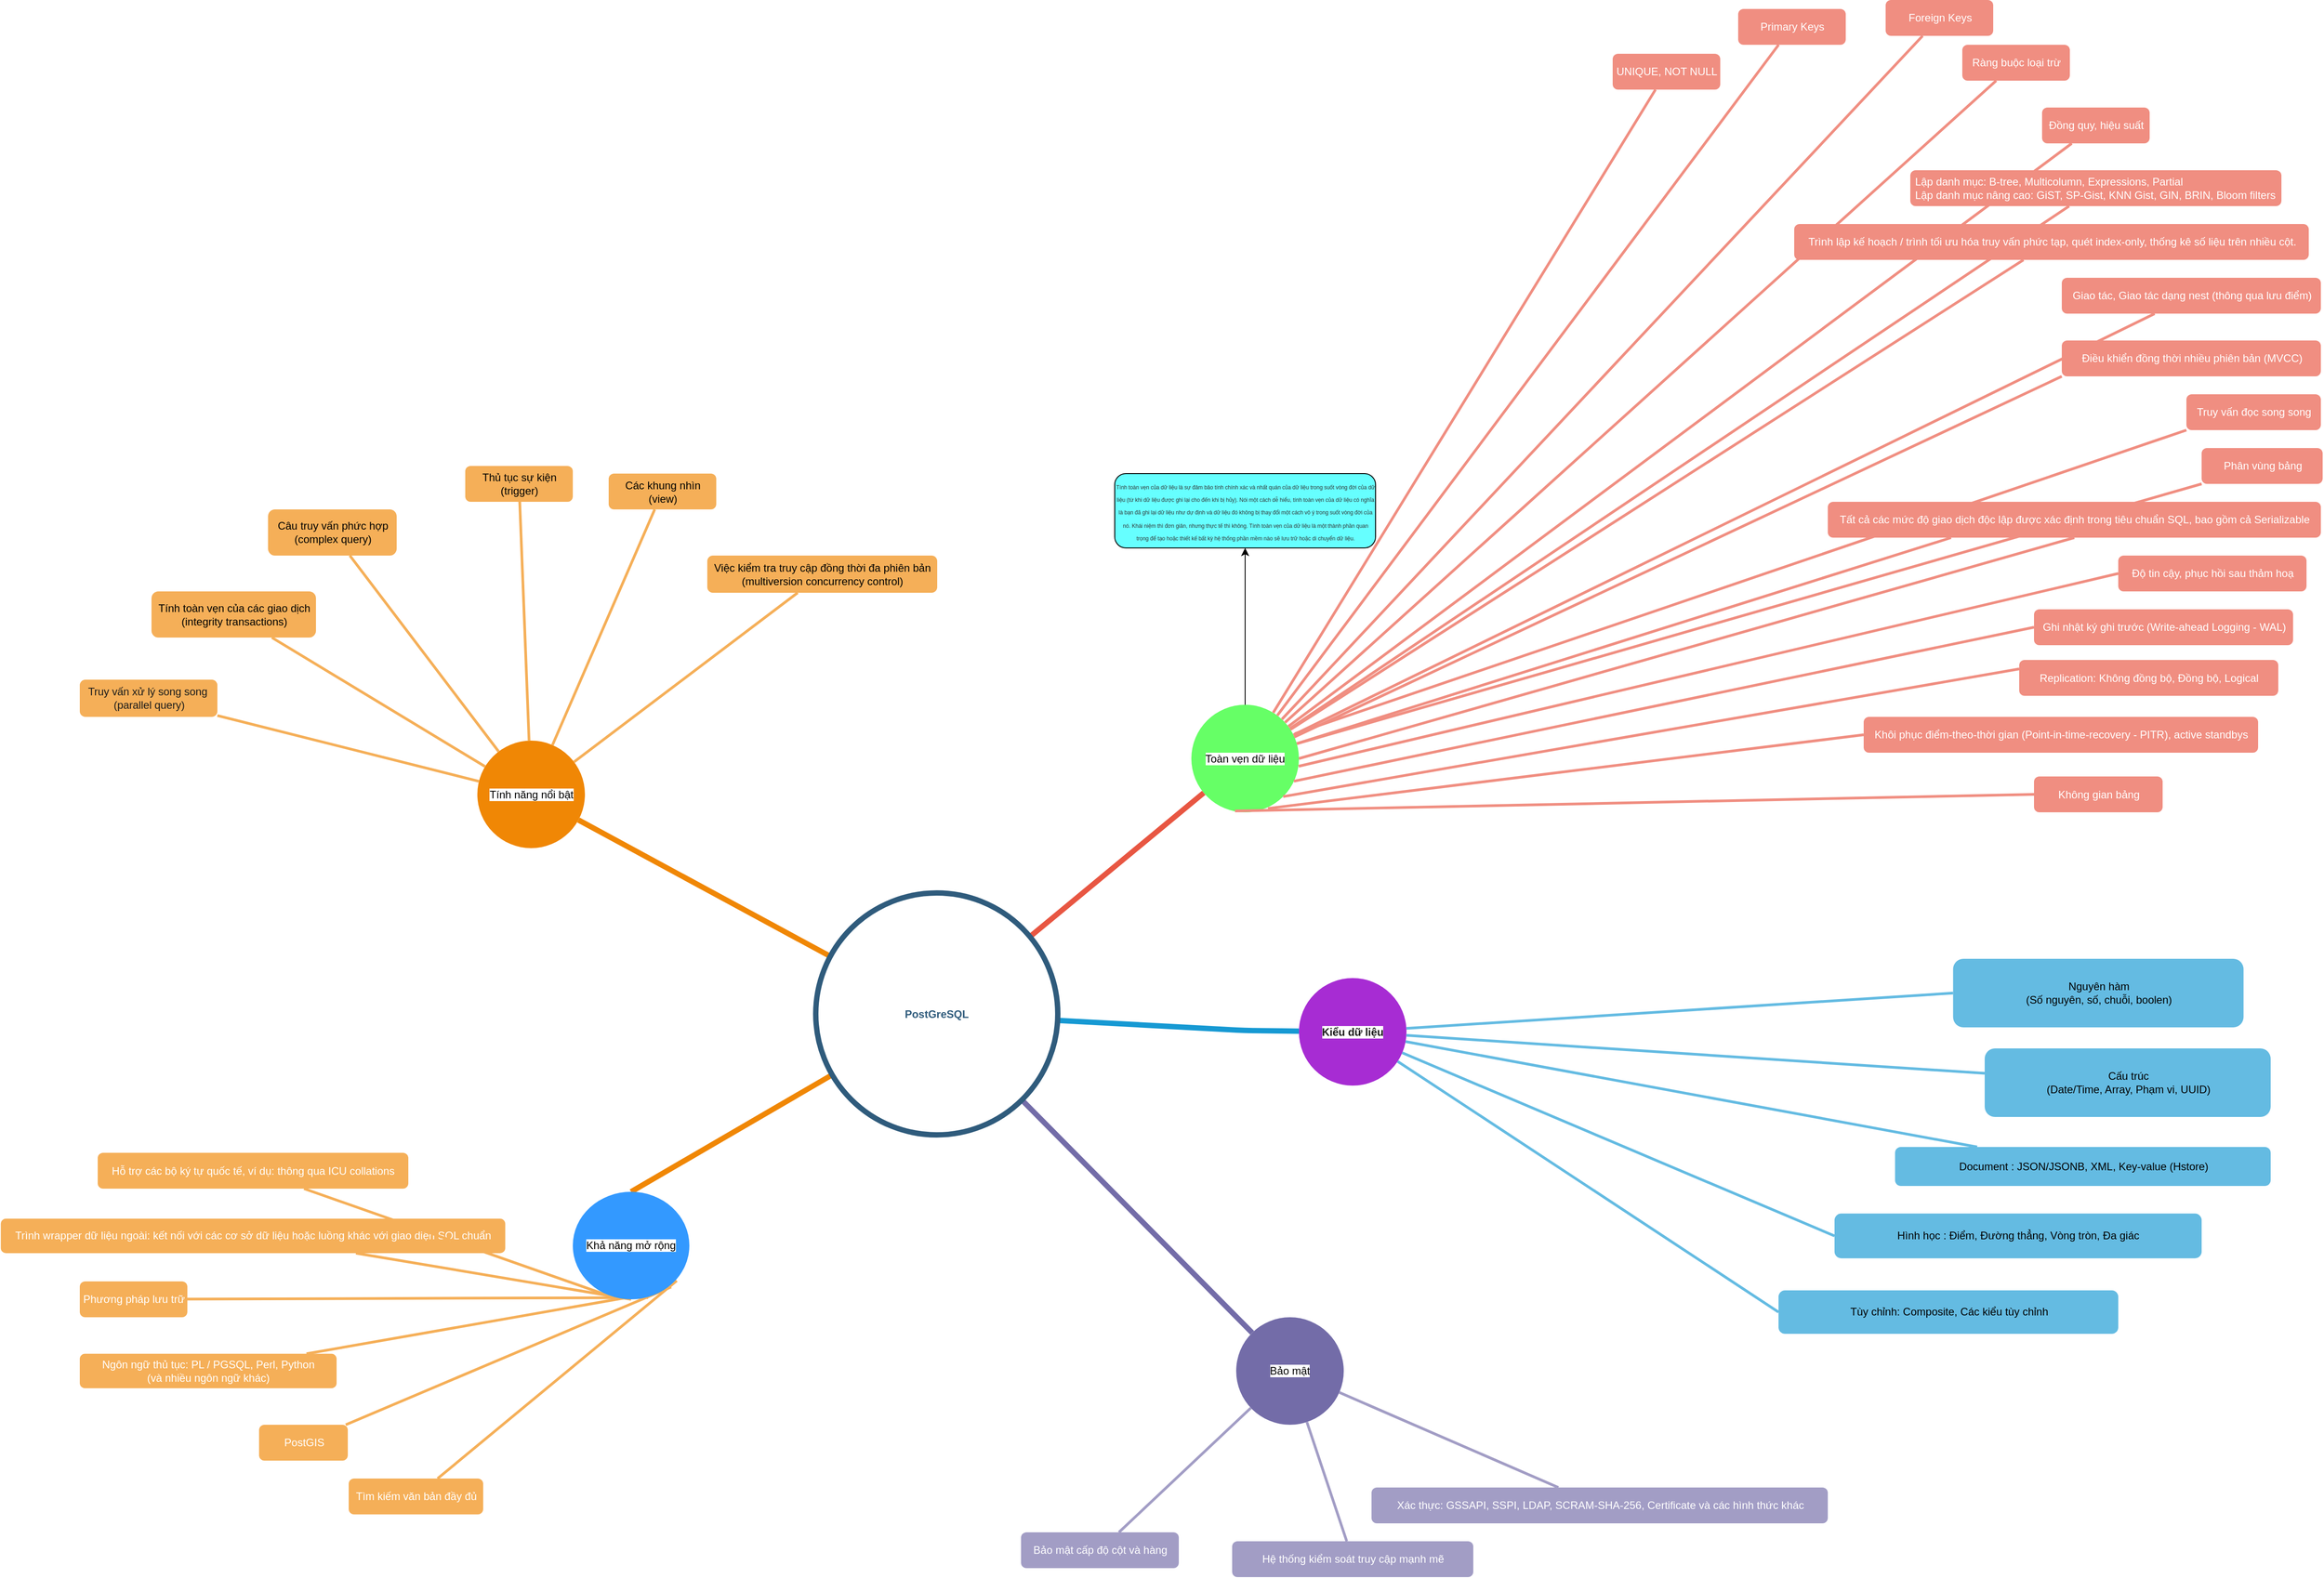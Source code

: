 <mxfile version="17.5.0" type="github">
  <diagram id="6a731a19-8d31-9384-78a2-239565b7b9f0" name="Page-1">
    <mxGraphModel dx="2130" dy="1854" grid="1" gridSize="10" guides="1" tooltips="1" connect="1" arrows="1" fold="1" page="1" pageScale="1" pageWidth="1169" pageHeight="827" background="none" math="0" shadow="0">
      <root>
        <mxCell id="0" />
        <mxCell id="1" parent="0" />
        <mxCell id="1430" value="" style="edgeStyle=none;endArrow=none;strokeWidth=3;strokeColor=#F08E81;html=1;fontSize=12;" parent="1" source="1352" target="1419" edge="1">
          <mxGeometry x="31" y="106.5" width="100" height="100" as="geometry">
            <mxPoint x="31" y="206.5" as="sourcePoint" />
            <mxPoint x="131" y="106.5" as="targetPoint" />
          </mxGeometry>
        </mxCell>
        <mxCell id="1429" value="" style="edgeStyle=none;endArrow=none;strokeWidth=3;strokeColor=#F08E81;html=1;fontSize=12;" parent="1" source="1352" target="1418" edge="1">
          <mxGeometry x="31" y="106.5" width="100" height="100" as="geometry">
            <mxPoint x="31" y="206.5" as="sourcePoint" />
            <mxPoint x="131" y="106.5" as="targetPoint" />
          </mxGeometry>
        </mxCell>
        <mxCell id="1464" value="" style="edgeStyle=none;endArrow=none;strokeWidth=3;strokeColor=#A29DC5;html=1;fontSize=12;" parent="1" source="1354" target="1461" edge="1">
          <mxGeometry x="251" y="-103.5" width="100" height="100" as="geometry">
            <mxPoint x="251" y="-3.5" as="sourcePoint" />
            <mxPoint x="351" y="-103.5" as="targetPoint" />
          </mxGeometry>
        </mxCell>
        <mxCell id="1431" value="" style="edgeStyle=none;endArrow=none;strokeWidth=3;strokeColor=#F08E81;html=1;fontSize=12;" parent="1" source="1352" target="1412" edge="1">
          <mxGeometry x="31" y="106.5" width="100" height="100" as="geometry">
            <mxPoint x="31" y="206.5" as="sourcePoint" />
            <mxPoint x="131" y="106.5" as="targetPoint" />
          </mxGeometry>
        </mxCell>
        <mxCell id="1482" value="" style="edgeStyle=none;endArrow=none;strokeWidth=3;strokeColor=#F5AF58;html=1;exitX=0.844;exitY=0.885;exitDx=0;exitDy=0;exitPerimeter=0;fontSize=12;" parent="1" source="p5eIivycjOICqXlBfG3N-1549" target="1470" edge="1">
          <mxGeometry x="243.5" y="39" width="100" height="100" as="geometry">
            <mxPoint x="1209.757" y="1197.303" as="sourcePoint" />
            <mxPoint x="343.5" y="39" as="targetPoint" />
          </mxGeometry>
        </mxCell>
        <mxCell id="1351" value="&lt;span style=&quot;background-color: rgb(255, 255, 255); font-size: 12px;&quot;&gt;&lt;font color=&quot;#000000&quot; style=&quot;font-size: 12px;&quot;&gt;Tính năng nổi bật&lt;/font&gt;&lt;/span&gt;" style="ellipse;whiteSpace=wrap;html=1;shadow=0;fontFamily=Helvetica;fontSize=12;fontColor=#FFFFFF;align=center;strokeWidth=3;fillColor=#F08705;strokeColor=none;gradientColor=none;" parent="1" vertex="1">
          <mxGeometry x="583.5" y="506.5" width="120" height="120" as="geometry" />
        </mxCell>
        <mxCell id="EeNC3uTI6yrcS8-O0AN2-1543" style="edgeStyle=orthogonalEdgeStyle;rounded=0;orthogonalLoop=1;jettySize=auto;html=1;entryX=0.5;entryY=1;entryDx=0;entryDy=0;fontSize=6;" parent="1" source="1352" target="EeNC3uTI6yrcS8-O0AN2-1542" edge="1">
          <mxGeometry relative="1" as="geometry" />
        </mxCell>
        <mxCell id="1352" value="&lt;span style=&quot;background-color: rgb(255, 255, 255); font-size: 12px;&quot;&gt;&lt;font color=&quot;#000000&quot; style=&quot;font-size: 12px;&quot;&gt;Toàn vẹn dữ liệu&lt;/font&gt;&lt;/span&gt;" style="ellipse;whiteSpace=wrap;html=1;shadow=0;fontFamily=Helvetica;fontSize=12;fontColor=#FFFFFF;align=center;strokeWidth=3;fillColor=#66FF66;strokeColor=none;" parent="1" vertex="1">
          <mxGeometry x="1380" y="466.5" width="120" height="120" as="geometry" />
        </mxCell>
        <mxCell id="1353" value="&lt;span style=&quot;box-sizing: border-box; font-weight: bolder; color: rgb(27, 27, 27); font-size: 12px; letter-spacing: -0.054px; text-align: left; background-color: rgb(255, 255, 255);&quot;&gt;Kiểu dữ liệu&lt;/span&gt;" style="ellipse;whiteSpace=wrap;html=1;shadow=0;fontFamily=Helvetica;fontSize=12;fontColor=#FFFFFF;align=center;strokeWidth=3;fillColor=#A72CD3;strokeColor=none;" parent="1" vertex="1">
          <mxGeometry x="1500" y="771.5" width="120" height="120" as="geometry" />
        </mxCell>
        <mxCell id="1354" value="&lt;font color=&quot;#000000&quot; style=&quot;background-color: rgb(255, 255, 255); font-size: 12px;&quot;&gt;Bảo mật&lt;/font&gt;" style="ellipse;whiteSpace=wrap;html=1;shadow=0;fontFamily=Helvetica;fontSize=12;fontColor=#FFFFFF;align=center;strokeWidth=3;fillColor=#736ca8;strokeColor=none;" parent="1" vertex="1">
          <mxGeometry x="1430" y="1150" width="120" height="120" as="geometry" />
        </mxCell>
        <mxCell id="1360" style="endArrow=none;strokeWidth=6;strokeColor=#f08705;html=1;fontSize=12;" parent="1" source="1515" target="1351" edge="1">
          <mxGeometry relative="1" as="geometry" />
        </mxCell>
        <mxCell id="1361" style="endArrow=none;strokeWidth=6;strokeColor=#E85642;html=1;fontSize=12;" parent="1" source="1515" target="1352" edge="1">
          <mxGeometry relative="1" as="geometry" />
        </mxCell>
        <mxCell id="1362" style="endArrow=none;strokeWidth=6;strokeColor=#1699D3;html=1;fontSize=12;" parent="1" source="1515" target="1353" edge="1">
          <mxGeometry relative="1" as="geometry">
            <Array as="points">
              <mxPoint x="1440" y="830" />
            </Array>
          </mxGeometry>
        </mxCell>
        <mxCell id="1364" style="endArrow=none;strokeWidth=6;strokeColor=#736ca8;html=1;fontSize=12;" parent="1" source="1515" target="1354" edge="1">
          <mxGeometry relative="1" as="geometry" />
        </mxCell>
        <mxCell id="1365" value="" style="edgeStyle=none;endArrow=none;strokeWidth=6;strokeColor=#F08705;html=1;entryX=0.5;entryY=0;entryDx=0;entryDy=0;fontSize=12;" parent="1" source="1515" target="p5eIivycjOICqXlBfG3N-1549" edge="1">
          <mxGeometry x="181" y="226.5" width="100" height="100" as="geometry">
            <mxPoint x="181" y="326.5" as="sourcePoint" />
            <mxPoint x="1160" y="1090" as="targetPoint" />
          </mxGeometry>
        </mxCell>
        <mxCell id="1390" value="&lt;div style=&quot;font-size: 12px;&quot;&gt;&lt;font color=&quot;#1b1b1b&quot; style=&quot;font-size: 12px;&quot;&gt;&lt;span style=&quot;letter-spacing: -0.054px; font-size: 12px;&quot;&gt;Truy vấn xử lý song song&amp;nbsp;&lt;/span&gt;&lt;/font&gt;&lt;/div&gt;&lt;div style=&quot;font-size: 12px;&quot;&gt;&lt;font color=&quot;#1b1b1b&quot; style=&quot;font-size: 12px;&quot;&gt;&lt;span style=&quot;letter-spacing: -0.054px; font-size: 12px;&quot;&gt;&lt;font style=&quot;font-size: 12px;&quot;&gt;(parallel query)&lt;/font&gt;&lt;/span&gt;&lt;br style=&quot;font-size: 12px;&quot;&gt;&lt;/font&gt;&lt;/div&gt;" style="rounded=1;fillColor=#f5af58;strokeColor=none;strokeWidth=3;shadow=0;html=1;fontColor=#FFFFFF;fontSize=12;" parent="1" vertex="1">
          <mxGeometry x="140" y="438.5" width="153.5" height="41.5" as="geometry" />
        </mxCell>
        <mxCell id="1391" value="&lt;font color=&quot;#000000&quot; style=&quot;font-size: 12px;&quot;&gt;Tính toàn vẹn của các giao dịch &lt;br style=&quot;font-size: 12px;&quot;&gt;(integrity transactions)&lt;/font&gt;" style="rounded=1;fillColor=#f5af58;strokeColor=none;strokeWidth=3;shadow=0;html=1;fontColor=#FFFFFF;fontSize=12;" parent="1" vertex="1">
          <mxGeometry x="220" y="340" width="183.5" height="51.5" as="geometry" />
        </mxCell>
        <mxCell id="1392" value="&lt;font color=&quot;#000000&quot; style=&quot;font-size: 12px;&quot;&gt;Câu truy vấn phức hợp &lt;br style=&quot;font-size: 12px;&quot;&gt;(complex query)&lt;/font&gt;" style="rounded=1;fillColor=#f5af58;strokeColor=none;strokeWidth=3;shadow=0;html=1;fontColor=#FFFFFF;fontSize=12;" parent="1" vertex="1">
          <mxGeometry x="350" y="248.5" width="143.5" height="51.5" as="geometry" />
        </mxCell>
        <mxCell id="1393" value="&lt;font color=&quot;#000000&quot; style=&quot;font-size: 12px;&quot;&gt;Thủ tục sự kiện &lt;br style=&quot;font-size: 12px;&quot;&gt;(trigger)&lt;/font&gt;" style="rounded=1;fillColor=#f5af58;strokeColor=none;strokeWidth=3;shadow=0;html=1;fontColor=#FFFFFF;fontSize=12;" parent="1" vertex="1">
          <mxGeometry x="570" y="200" width="120" height="40" as="geometry" />
        </mxCell>
        <mxCell id="1394" value="&lt;font color=&quot;#000000&quot; style=&quot;font-size: 12px;&quot;&gt;Các khung nhìn &lt;br style=&quot;font-size: 12px;&quot;&gt;(view)&lt;/font&gt;" style="rounded=1;fillColor=#f5af58;strokeColor=none;strokeWidth=3;shadow=0;html=1;fontColor=#FFFFFF;fontSize=12;" parent="1" vertex="1">
          <mxGeometry x="730" y="208.5" width="120" height="40" as="geometry" />
        </mxCell>
        <mxCell id="1395" value="&lt;font color=&quot;#000000&quot; style=&quot;font-size: 12px;&quot;&gt;Việc kiểm tra truy cập đồng thời đa phiên bản &lt;br style=&quot;font-size: 12px;&quot;&gt;(multiversion concurrency control)&lt;/font&gt;" style="rounded=1;fillColor=#f5af58;strokeColor=none;strokeWidth=3;shadow=0;html=1;fontColor=#FFFFFF;fontSize=12;" parent="1" vertex="1">
          <mxGeometry x="840" y="300" width="256.5" height="41.5" as="geometry" />
        </mxCell>
        <mxCell id="1402" value="" style="edgeStyle=none;endArrow=none;strokeWidth=3;strokeColor=#F5AF58;html=1;fontSize=12;" parent="1" source="1351" target="1390" edge="1">
          <mxGeometry x="3.5" y="21.5" width="100" height="100" as="geometry">
            <mxPoint x="3.5" y="121.5" as="sourcePoint" />
            <mxPoint x="103.5" y="21.5" as="targetPoint" />
          </mxGeometry>
        </mxCell>
        <mxCell id="1403" value="" style="edgeStyle=none;endArrow=none;strokeWidth=3;strokeColor=#F5AF58;html=1;fontSize=12;" parent="1" source="1351" target="1391" edge="1">
          <mxGeometry x="3.5" y="21.5" width="100" height="100" as="geometry">
            <mxPoint x="3.5" y="121.5" as="sourcePoint" />
            <mxPoint x="103.5" y="21.5" as="targetPoint" />
          </mxGeometry>
        </mxCell>
        <mxCell id="1404" value="" style="edgeStyle=none;endArrow=none;strokeWidth=3;strokeColor=#F5AF58;html=1;fontSize=12;" parent="1" source="1351" target="1392" edge="1">
          <mxGeometry x="3.5" y="21.5" width="100" height="100" as="geometry">
            <mxPoint x="3.5" y="121.5" as="sourcePoint" />
            <mxPoint x="103.5" y="21.5" as="targetPoint" />
          </mxGeometry>
        </mxCell>
        <mxCell id="1405" value="" style="edgeStyle=none;endArrow=none;strokeWidth=3;strokeColor=#F5AF58;html=1;fontSize=12;" parent="1" source="1351" target="1393" edge="1">
          <mxGeometry x="3.5" y="21.5" width="100" height="100" as="geometry">
            <mxPoint x="3.5" y="121.5" as="sourcePoint" />
            <mxPoint x="103.5" y="21.5" as="targetPoint" />
          </mxGeometry>
        </mxCell>
        <mxCell id="1406" value="" style="edgeStyle=none;endArrow=none;strokeWidth=3;strokeColor=#F5AF58;html=1;fontSize=12;" parent="1" source="1351" target="1394" edge="1">
          <mxGeometry x="3.5" y="21.5" width="100" height="100" as="geometry">
            <mxPoint x="3.5" y="121.5" as="sourcePoint" />
            <mxPoint x="103.5" y="21.5" as="targetPoint" />
          </mxGeometry>
        </mxCell>
        <mxCell id="1407" value="" style="edgeStyle=none;endArrow=none;strokeWidth=3;strokeColor=#F5AF58;html=1;fontSize=12;" parent="1" source="1351" target="1395" edge="1">
          <mxGeometry x="3.5" y="21.5" width="100" height="100" as="geometry">
            <mxPoint x="3.5" y="121.5" as="sourcePoint" />
            <mxPoint x="103.5" y="21.5" as="targetPoint" />
          </mxGeometry>
        </mxCell>
        <mxCell id="1412" value="&amp;nbsp;Lập danh mục: B-tree, Multicolumn, Expressions, Partial&lt;br style=&quot;font-size: 12px;&quot;&gt;&amp;nbsp;Lập danh mục nâng cao: GiST, SP-Gist, KNN Gist, GIN, BRIN, Bloom filters" style="rounded=1;fillColor=#f08e81;strokeColor=none;strokeWidth=3;shadow=0;html=1;fontColor=#FFFFFF;align=left;fontSize=12;" parent="1" vertex="1">
          <mxGeometry x="2182" y="-130" width="414" height="40" as="geometry" />
        </mxCell>
        <mxCell id="1415" value="UNIQUE, NOT NULL" style="rounded=1;fillColor=#f08e81;strokeColor=none;strokeWidth=3;shadow=0;html=1;fontColor=#FFFFFF;fontSize=12;" parent="1" vertex="1">
          <mxGeometry x="1850" y="-260" width="120" height="40" as="geometry" />
        </mxCell>
        <mxCell id="1416" value="Primary Keys" style="rounded=1;fillColor=#f08e81;strokeColor=none;strokeWidth=3;shadow=0;html=1;fontColor=#FFFFFF;fontSize=12;" parent="1" vertex="1">
          <mxGeometry x="1990" y="-310" width="120" height="40" as="geometry" />
        </mxCell>
        <mxCell id="1417" value="Foreign Keys" style="rounded=1;fillColor=#f08e81;strokeColor=none;strokeWidth=3;shadow=0;html=1;fontColor=#FFFFFF;fontSize=12;" parent="1" vertex="1">
          <mxGeometry x="2154.5" y="-320" width="120" height="40" as="geometry" />
        </mxCell>
        <mxCell id="1418" value="Ràng buộc loại trừ" style="rounded=1;fillColor=#f08e81;strokeColor=none;strokeWidth=3;shadow=0;html=1;fontColor=#FFFFFF;fontSize=12;" parent="1" vertex="1">
          <mxGeometry x="2240" y="-270" width="120" height="40" as="geometry" />
        </mxCell>
        <mxCell id="1419" value="Đồng quy, hiệu suất" style="rounded=1;fillColor=#f08e81;strokeColor=none;strokeWidth=3;shadow=0;html=1;fontColor=#FFFFFF;fontSize=12;" parent="1" vertex="1">
          <mxGeometry x="2329" y="-200" width="120" height="40" as="geometry" />
        </mxCell>
        <mxCell id="1421" value="Giao tác, Giao tác dạng nest (thông qua lưu điểm)" style="rounded=1;fillColor=#f08e81;strokeColor=none;strokeWidth=3;shadow=0;html=1;fontColor=#FFFFFF;fontSize=12;" parent="1" vertex="1">
          <mxGeometry x="2351" y="-10" width="289" height="40" as="geometry" />
        </mxCell>
        <mxCell id="1422" value="Trình lập kế hoạch / trình tối ưu hóa truy vấn phức tạp, quét index-only, thống kê số liệu trên nhiều cột." style="rounded=1;fillColor=#f08e81;strokeColor=none;strokeWidth=3;shadow=0;html=1;fontColor=#FFFFFF;fontSize=12;" parent="1" vertex="1">
          <mxGeometry x="2052.5" y="-70" width="574" height="40" as="geometry" />
        </mxCell>
        <mxCell id="1426" value="" style="edgeStyle=none;endArrow=none;strokeWidth=3;strokeColor=#F08E81;html=1;fontSize=12;" parent="1" source="1352" target="1415" edge="1">
          <mxGeometry x="31" y="106.5" width="100" height="100" as="geometry">
            <mxPoint x="31" y="206.5" as="sourcePoint" />
            <mxPoint x="131" y="106.5" as="targetPoint" />
          </mxGeometry>
        </mxCell>
        <mxCell id="1427" value="" style="edgeStyle=none;endArrow=none;strokeWidth=3;strokeColor=#F08E81;html=1;fontSize=12;" parent="1" source="1352" target="1416" edge="1">
          <mxGeometry x="31" y="106.5" width="100" height="100" as="geometry">
            <mxPoint x="31" y="206.5" as="sourcePoint" />
            <mxPoint x="131" y="106.5" as="targetPoint" />
          </mxGeometry>
        </mxCell>
        <mxCell id="1428" value="" style="edgeStyle=none;endArrow=none;strokeWidth=3;strokeColor=#F08E81;html=1;fontSize=12;" parent="1" source="1352" target="1417" edge="1">
          <mxGeometry x="31" y="106.5" width="100" height="100" as="geometry">
            <mxPoint x="31" y="206.5" as="sourcePoint" />
            <mxPoint x="131" y="106.5" as="targetPoint" />
          </mxGeometry>
        </mxCell>
        <mxCell id="1432" value="" style="edgeStyle=none;endArrow=none;strokeWidth=3;strokeColor=#F08E81;html=1;fontSize=12;" parent="1" source="1352" target="1422" edge="1">
          <mxGeometry x="31" y="106.5" width="100" height="100" as="geometry">
            <mxPoint x="31" y="206.5" as="sourcePoint" />
            <mxPoint x="131" y="106.5" as="targetPoint" />
          </mxGeometry>
        </mxCell>
        <mxCell id="1433" value="" style="edgeStyle=none;endArrow=none;strokeWidth=3;strokeColor=#F08E81;html=1;fontSize=12;" parent="1" source="1352" target="1421" edge="1">
          <mxGeometry x="31" y="106.5" width="100" height="100" as="geometry">
            <mxPoint x="31" y="206.5" as="sourcePoint" />
            <mxPoint x="131" y="106.5" as="targetPoint" />
          </mxGeometry>
        </mxCell>
        <mxCell id="1438" value="&lt;font style=&quot;font-size: 12px;&quot;&gt;&lt;font color=&quot;#000000&quot; style=&quot;font-size: 12px;&quot;&gt;Nguyên hàm&lt;br style=&quot;font-size: 12px;&quot;&gt;(Số nguyên, số, chuỗi, boolen)&lt;/font&gt;&lt;br style=&quot;font-size: 12px;&quot;&gt;&lt;/font&gt;" style="rounded=1;fillColor=#64BBE2;strokeColor=none;strokeWidth=3;shadow=0;html=1;fontColor=#FFFFFF;fontSize=12;" parent="1" vertex="1">
          <mxGeometry x="2229.75" y="750" width="324" height="76.5" as="geometry" />
        </mxCell>
        <mxCell id="1439" value="&lt;font style=&quot;font-size: 12px;&quot; color=&quot;#000000&quot;&gt;Cấu trúc&lt;br style=&quot;font-size: 12px;&quot;&gt;(Date/Time, Array, Phạm vi, UUID)&lt;/font&gt;" style="rounded=1;fillColor=#64BBE2;strokeColor=none;strokeWidth=3;shadow=0;html=1;fontColor=#FFFFFF;fontSize=12;" parent="1" vertex="1">
          <mxGeometry x="2265" y="850" width="319" height="76.5" as="geometry" />
        </mxCell>
        <mxCell id="1440" value="&lt;font style=&quot;font-size: 12px;&quot; color=&quot;#000000&quot;&gt;Document : JSON/JSONB, XML, Key-value (Hstore)&lt;/font&gt;" style="rounded=1;fillColor=#64BBE2;strokeColor=none;strokeWidth=3;shadow=0;html=1;fontColor=#FFFFFF;fontSize=12;" parent="1" vertex="1">
          <mxGeometry x="2165" y="960" width="419" height="43.5" as="geometry" />
        </mxCell>
        <mxCell id="1441" value="&lt;font style=&quot;font-size: 12px;&quot; color=&quot;#000000&quot;&gt;Tùy chỉnh: Composite, Các kiểu tùy chỉnh&lt;/font&gt;" style="rounded=1;fillColor=#64BBE2;strokeColor=none;strokeWidth=3;shadow=0;html=1;fontColor=#FFFFFF;fontSize=12;" parent="1" vertex="1">
          <mxGeometry x="2035" y="1120" width="379" height="48.5" as="geometry" />
        </mxCell>
        <mxCell id="1442" value="&lt;font color=&quot;#000000&quot; style=&quot;font-size: 12px;&quot;&gt;&lt;font style=&quot;font-size: 12px;&quot;&gt;Hình học :&amp;nbsp;&lt;/font&gt;Điểm, Đường thẳng, Vòng tròn, Đa giác&lt;/font&gt;&lt;font style=&quot;font-size: 12px;&quot; color=&quot;#000000&quot;&gt;&lt;br style=&quot;font-size: 12px;&quot;&gt;&lt;/font&gt;" style="rounded=1;fillColor=#64BBE2;strokeColor=none;strokeWidth=3;shadow=0;html=1;fontColor=#FFFFFF;fontSize=12;" parent="1" vertex="1">
          <mxGeometry x="2097.5" y="1034.25" width="409.5" height="50" as="geometry" />
        </mxCell>
        <mxCell id="1449" value="" style="edgeStyle=none;endArrow=none;strokeWidth=3;strokeColor=#64BBE2;html=1;entryX=0;entryY=0.5;entryDx=0;entryDy=0;fontSize=12;" parent="1" source="1353" target="1438" edge="1">
          <mxGeometry x="-24" y="196.5" width="100" height="100" as="geometry">
            <mxPoint x="-24" y="296.5" as="sourcePoint" />
            <mxPoint x="76" y="196.5" as="targetPoint" />
          </mxGeometry>
        </mxCell>
        <mxCell id="1450" value="" style="edgeStyle=none;endArrow=none;strokeWidth=3;strokeColor=#64BBE2;html=1;fontSize=12;" parent="1" source="1353" target="1439" edge="1">
          <mxGeometry x="-24" y="196.5" width="100" height="100" as="geometry">
            <mxPoint x="-24" y="296.5" as="sourcePoint" />
            <mxPoint x="76" y="196.5" as="targetPoint" />
          </mxGeometry>
        </mxCell>
        <mxCell id="1451" value="" style="edgeStyle=none;endArrow=none;strokeWidth=3;strokeColor=#64BBE2;html=1;fontSize=12;" parent="1" source="1353" target="1440" edge="1">
          <mxGeometry x="-24" y="196.5" width="100" height="100" as="geometry">
            <mxPoint x="-24" y="296.5" as="sourcePoint" />
            <mxPoint x="76" y="196.5" as="targetPoint" />
          </mxGeometry>
        </mxCell>
        <mxCell id="1452" value="" style="edgeStyle=none;endArrow=none;strokeWidth=3;strokeColor=#64BBE2;html=1;entryX=0;entryY=0.5;entryDx=0;entryDy=0;fontSize=12;" parent="1" source="1353" target="1442" edge="1">
          <mxGeometry x="-24" y="196.5" width="100" height="100" as="geometry">
            <mxPoint x="-24" y="296.5" as="sourcePoint" />
            <mxPoint x="76" y="196.5" as="targetPoint" />
          </mxGeometry>
        </mxCell>
        <mxCell id="1453" value="" style="edgeStyle=none;endArrow=none;strokeWidth=3;strokeColor=#64BBE2;html=1;entryX=0;entryY=0.5;entryDx=0;entryDy=0;fontSize=12;" parent="1" source="1353" target="1441" edge="1">
          <mxGeometry x="-24" y="196.5" width="100" height="100" as="geometry">
            <mxPoint x="-24" y="296.5" as="sourcePoint" />
            <mxPoint x="76" y="196.5" as="targetPoint" />
          </mxGeometry>
        </mxCell>
        <mxCell id="1458" value="Bảo mật cấp độ cột và hàng" style="rounded=1;fillColor=#a29dc5;strokeColor=none;strokeWidth=3;shadow=0;html=1;fontColor=#FFFFFF;fontSize=12;" parent="1" vertex="1">
          <mxGeometry x="1190" y="1390" width="176" height="40" as="geometry" />
        </mxCell>
        <mxCell id="1460" value="Xác thực: GSSAPI, SSPI, LDAP, SCRAM-SHA-256, Certificate và các hình thức khác" style="rounded=1;fillColor=#a29dc5;strokeColor=none;strokeWidth=3;shadow=0;html=1;fontColor=#FFFFFF;fontSize=12;" parent="1" vertex="1">
          <mxGeometry x="1581" y="1340" width="509" height="40" as="geometry" />
        </mxCell>
        <mxCell id="1461" value="Hệ thống kiểm soát truy cập mạnh mẽ" style="rounded=1;fillColor=#a29dc5;strokeColor=none;strokeWidth=3;shadow=0;html=1;fontColor=#FFFFFF;fontSize=12;" parent="1" vertex="1">
          <mxGeometry x="1425.5" y="1400" width="269" height="40" as="geometry" />
        </mxCell>
        <mxCell id="1463" value="" style="edgeStyle=none;endArrow=none;strokeWidth=3;strokeColor=#A29DC5;html=1;fontSize=12;" parent="1" source="1354" target="1460" edge="1">
          <mxGeometry x="251" y="-103.5" width="100" height="100" as="geometry">
            <mxPoint x="251" y="-3.5" as="sourcePoint" />
            <mxPoint x="351" y="-103.5" as="targetPoint" />
          </mxGeometry>
        </mxCell>
        <mxCell id="1465" value="" style="edgeStyle=none;endArrow=none;strokeWidth=3;strokeColor=#A29DC5;html=1;fontSize=12;" parent="1" source="1354" target="1458" edge="1">
          <mxGeometry x="251" y="-103.5" width="100" height="100" as="geometry">
            <mxPoint x="251" y="-3.5" as="sourcePoint" />
            <mxPoint x="351" y="-103.5" as="targetPoint" />
          </mxGeometry>
        </mxCell>
        <mxCell id="1469" value="Tìm kiếm văn bản đầy đủ" style="rounded=1;fillColor=#f5af58;strokeColor=none;strokeWidth=3;shadow=0;html=1;fontColor=#FFFFFF;fontSize=12;" parent="1" vertex="1">
          <mxGeometry x="440" y="1330" width="150" height="40" as="geometry" />
        </mxCell>
        <mxCell id="1470" value="PostGIS" style="rounded=1;fillColor=#f5af58;strokeColor=none;strokeWidth=3;shadow=0;html=1;fontColor=#FFFFFF;fontSize=12;" parent="1" vertex="1">
          <mxGeometry x="340" y="1270" width="99" height="40" as="geometry" />
        </mxCell>
        <mxCell id="1471" value="Ngôn ngữ thủ tục: PL / PGSQL, Perl, Python &lt;br style=&quot;font-size: 12px;&quot;&gt;(và nhiều ngôn ngữ khác)" style="rounded=1;fillColor=#f5af58;strokeColor=none;strokeWidth=3;shadow=0;html=1;fontColor=#FFFFFF;fontSize=12;" parent="1" vertex="1">
          <mxGeometry x="140" y="1190.75" width="286.5" height="38.5" as="geometry" />
        </mxCell>
        <mxCell id="1472" value="Phương pháp lưu trữ" style="rounded=1;fillColor=#f5af58;strokeColor=none;strokeWidth=3;shadow=0;html=1;fontColor=#FFFFFF;fontSize=12;" parent="1" vertex="1">
          <mxGeometry x="140" y="1110" width="120" height="40" as="geometry" />
        </mxCell>
        <mxCell id="1473" value="Trình wrapper dữ liệu ngoài: kết nối với các cơ sở dữ liệu hoặc luồng khác với giao diện SQL chuẩn" style="rounded=1;fillColor=#f5af58;strokeColor=none;strokeWidth=3;shadow=0;html=1;fontColor=#FFFFFF;fontSize=12;" parent="1" vertex="1">
          <mxGeometry x="51.88" y="1040" width="562.75" height="38.5" as="geometry" />
        </mxCell>
        <mxCell id="1474" value="Hỗ trợ các bộ ký tự quốc tế, ví dụ: thông qua ICU collations" style="rounded=1;fillColor=#f5af58;strokeColor=none;strokeWidth=3;shadow=0;html=1;fontColor=#FFFFFF;fontSize=12;" parent="1" vertex="1">
          <mxGeometry x="160" y="966.5" width="346.5" height="40" as="geometry" />
        </mxCell>
        <mxCell id="1481" value="" style="edgeStyle=none;endArrow=none;strokeWidth=3;strokeColor=#F5AF58;html=1;exitX=0.892;exitY=0.827;exitDx=0;exitDy=0;exitPerimeter=0;fontSize=12;" parent="1" source="p5eIivycjOICqXlBfG3N-1549" target="1469" edge="1">
          <mxGeometry x="243.5" y="39" width="100" height="100" as="geometry">
            <mxPoint x="1217.507" y="1189.409" as="sourcePoint" />
            <mxPoint x="343.5" y="39" as="targetPoint" />
          </mxGeometry>
        </mxCell>
        <mxCell id="1483" value="" style="edgeStyle=none;endArrow=none;strokeWidth=3;strokeColor=#F5AF58;html=1;exitX=0.766;exitY=0.926;exitDx=0;exitDy=0;exitPerimeter=0;fontSize=12;" parent="1" source="p5eIivycjOICqXlBfG3N-1549" target="1471" edge="1">
          <mxGeometry x="243.5" y="39" width="100" height="100" as="geometry">
            <mxPoint x="1198.1" y="1205.031" as="sourcePoint" />
            <mxPoint x="343.5" y="39" as="targetPoint" />
          </mxGeometry>
        </mxCell>
        <mxCell id="1484" value="" style="edgeStyle=none;endArrow=none;strokeWidth=3;strokeColor=#F5AF58;html=1;exitX=0.646;exitY=0.984;exitDx=0;exitDy=0;exitPerimeter=0;fontSize=12;" parent="1" source="p5eIivycjOICqXlBfG3N-1549" target="1472" edge="1">
          <mxGeometry x="243.5" y="39" width="100" height="100" as="geometry">
            <mxPoint x="1181.678" y="1210.542" as="sourcePoint" />
            <mxPoint x="343.5" y="39" as="targetPoint" />
          </mxGeometry>
        </mxCell>
        <mxCell id="1485" value="" style="edgeStyle=none;endArrow=none;strokeWidth=3;strokeColor=#F5AF58;html=1;exitX=0.5;exitY=1;exitDx=0;exitDy=0;fontSize=12;" parent="1" source="p5eIivycjOICqXlBfG3N-1549" target="1473" edge="1">
          <mxGeometry x="243.5" y="39" width="100" height="100" as="geometry">
            <mxPoint x="1166.513" y="1211.332" as="sourcePoint" />
            <mxPoint x="343.5" y="39" as="targetPoint" />
          </mxGeometry>
        </mxCell>
        <mxCell id="1486" value="" style="edgeStyle=none;endArrow=none;strokeWidth=3;strokeColor=#F5AF58;html=1;exitX=0.309;exitY=0.967;exitDx=0;exitDy=0;exitPerimeter=0;fontSize=12;" parent="1" source="p5eIivycjOICqXlBfG3N-1549" target="1474" edge="1">
          <mxGeometry x="243.5" y="39" width="100" height="100" as="geometry">
            <mxPoint x="1140" y="1190" as="sourcePoint" />
            <mxPoint x="343.5" y="39" as="targetPoint" />
          </mxGeometry>
        </mxCell>
        <mxCell id="1514" style="edgeStyle=orthogonalEdgeStyle;rounded=0;html=1;exitX=0.75;exitY=0;entryX=0.75;entryY=0;startArrow=none;startFill=0;endArrow=block;endFill=1;jettySize=auto;orthogonalLoop=1;strokeColor=#12aab5;strokeWidth=6;fontSize=12;fontColor=#2F5B7C;" parent="1" edge="1">
          <mxGeometry relative="1" as="geometry">
            <mxPoint x="1611" y="371.5" as="sourcePoint" />
            <mxPoint x="1611" y="371.5" as="targetPoint" />
          </mxGeometry>
        </mxCell>
        <mxCell id="1515" value="PostGreSQL" style="ellipse;whiteSpace=wrap;html=1;shadow=0;fontFamily=Helvetica;fontSize=12;fontColor=#2F5B7C;align=center;strokeColor=#2F5B7C;strokeWidth=6;fillColor=#FFFFFF;fontStyle=1;gradientColor=none;" parent="1" vertex="1">
          <mxGeometry x="961" y="676.5" width="270" height="270" as="geometry" />
        </mxCell>
        <mxCell id="p5eIivycjOICqXlBfG3N-1549" value="&lt;font color=&quot;#000000&quot; style=&quot;background-color: rgb(255, 255, 255); font-size: 12px;&quot;&gt;Khả năng mở rộng&lt;/font&gt;" style="ellipse;whiteSpace=wrap;html=1;shadow=0;fontFamily=Helvetica;fontSize=12;fontColor=#FFFFFF;align=center;strokeWidth=3;fillColor=#3399FF;strokeColor=none;" parent="1" vertex="1">
          <mxGeometry x="690" y="1010" width="130" height="120" as="geometry" />
        </mxCell>
        <mxCell id="p5eIivycjOICqXlBfG3N-1551" value="Điều khiển đồng thời nhiều phiên bản (MVCC)" style="rounded=1;fillColor=#f08e81;strokeColor=none;strokeWidth=3;shadow=0;html=1;fontColor=#FFFFFF;fontSize=12;" parent="1" vertex="1">
          <mxGeometry x="2351" y="60" width="289" height="40" as="geometry" />
        </mxCell>
        <mxCell id="p5eIivycjOICqXlBfG3N-1552" value="Truy vấn đọc song song" style="rounded=1;fillColor=#f08e81;strokeColor=none;strokeWidth=3;shadow=0;html=1;fontColor=#FFFFFF;fontSize=12;" parent="1" vertex="1">
          <mxGeometry x="2490" y="120" width="150" height="40" as="geometry" />
        </mxCell>
        <mxCell id="p5eIivycjOICqXlBfG3N-1553" value="Phân vùng bảng" style="rounded=1;fillColor=#f08e81;strokeColor=none;strokeWidth=3;shadow=0;html=1;fontColor=#FFFFFF;fontSize=12;" parent="1" vertex="1">
          <mxGeometry x="2507" y="180" width="135" height="40" as="geometry" />
        </mxCell>
        <mxCell id="p5eIivycjOICqXlBfG3N-1555" value="Độ tin cậy, phục hồi sau thảm hoạ" style="rounded=1;fillColor=#f08e81;strokeColor=none;strokeWidth=3;shadow=0;html=1;fontColor=#FFFFFF;fontSize=12;" parent="1" vertex="1">
          <mxGeometry x="2414" y="300" width="210" height="40" as="geometry" />
        </mxCell>
        <mxCell id="p5eIivycjOICqXlBfG3N-1556" value="Ghi nhật ký ghi trước (Write-ahead Logging - WAL)" style="rounded=1;fillColor=#f08e81;strokeColor=none;strokeWidth=3;shadow=0;html=1;fontColor=#FFFFFF;fontSize=12;" parent="1" vertex="1">
          <mxGeometry x="2320" y="360" width="289" height="40" as="geometry" />
        </mxCell>
        <mxCell id="p5eIivycjOICqXlBfG3N-1557" value="Replication: Không đồng bộ, Đồng bộ, Logical" style="rounded=1;fillColor=#f08e81;strokeColor=none;strokeWidth=3;shadow=0;html=1;fontColor=#FFFFFF;fontSize=12;" parent="1" vertex="1">
          <mxGeometry x="2303.5" y="416.5" width="289" height="40" as="geometry" />
        </mxCell>
        <mxCell id="p5eIivycjOICqXlBfG3N-1558" value="" style="edgeStyle=none;endArrow=none;strokeWidth=3;strokeColor=#F08E81;html=1;entryX=0;entryY=1;entryDx=0;entryDy=0;exitX=0.957;exitY=0.3;exitDx=0;exitDy=0;exitPerimeter=0;fontSize=12;" parent="1" source="1352" target="p5eIivycjOICqXlBfG3N-1551" edge="1">
          <mxGeometry x="41" y="116.5" width="100" height="100" as="geometry">
            <mxPoint x="1810" y="380" as="sourcePoint" />
            <mxPoint x="1977.995" y="190" as="targetPoint" />
          </mxGeometry>
        </mxCell>
        <mxCell id="p5eIivycjOICqXlBfG3N-1559" value="" style="edgeStyle=none;endArrow=none;strokeWidth=3;strokeColor=#F08E81;html=1;exitX=0.962;exitY=0.269;exitDx=0;exitDy=0;exitPerimeter=0;entryX=0;entryY=1;entryDx=0;entryDy=0;fontSize=12;" parent="1" source="1352" target="p5eIivycjOICqXlBfG3N-1552" edge="1">
          <mxGeometry x="51" y="126.5" width="100" height="100" as="geometry">
            <mxPoint x="1820.456" y="391.298" as="sourcePoint" />
            <mxPoint x="1987.995" y="200" as="targetPoint" />
          </mxGeometry>
        </mxCell>
        <mxCell id="p5eIivycjOICqXlBfG3N-1560" value="" style="edgeStyle=none;endArrow=none;strokeWidth=3;strokeColor=#F08E81;html=1;entryX=0;entryY=1;entryDx=0;entryDy=0;startArrow=none;fontSize=12;" parent="1" source="1352" target="p5eIivycjOICqXlBfG3N-1553" edge="1">
          <mxGeometry x="61" y="136.5" width="100" height="100" as="geometry">
            <mxPoint x="1830.456" y="401.298" as="sourcePoint" />
            <mxPoint x="1997.995" y="210" as="targetPoint" />
          </mxGeometry>
        </mxCell>
        <mxCell id="p5eIivycjOICqXlBfG3N-1561" value="" style="edgeStyle=none;endArrow=none;strokeWidth=3;strokeColor=#F08E81;html=1;exitX=1;exitY=0.5;exitDx=0;exitDy=0;entryX=0.5;entryY=1;entryDx=0;entryDy=0;fontSize=12;" parent="1" source="1352" target="p5eIivycjOICqXlBfG3N-1554" edge="1">
          <mxGeometry x="71" y="146.5" width="100" height="100" as="geometry">
            <mxPoint x="1840.456" y="411.298" as="sourcePoint" />
            <mxPoint x="2007.995" y="220" as="targetPoint" />
          </mxGeometry>
        </mxCell>
        <mxCell id="p5eIivycjOICqXlBfG3N-1562" value="" style="edgeStyle=none;endArrow=none;strokeWidth=3;strokeColor=#F08E81;html=1;exitX=0.997;exitY=0.572;exitDx=0;exitDy=0;exitPerimeter=0;entryX=0;entryY=0.5;entryDx=0;entryDy=0;fontSize=12;" parent="1" source="1352" target="p5eIivycjOICqXlBfG3N-1555" edge="1">
          <mxGeometry x="81" y="156.5" width="100" height="100" as="geometry">
            <mxPoint x="1850.456" y="421.298" as="sourcePoint" />
            <mxPoint x="2017.995" y="230" as="targetPoint" />
          </mxGeometry>
        </mxCell>
        <mxCell id="p5eIivycjOICqXlBfG3N-1563" value="" style="edgeStyle=none;endArrow=none;strokeWidth=3;strokeColor=#F08E81;html=1;exitX=0.953;exitY=0.711;exitDx=0;exitDy=0;exitPerimeter=0;entryX=0;entryY=0.5;entryDx=0;entryDy=0;fontSize=12;" parent="1" source="1352" target="p5eIivycjOICqXlBfG3N-1556" edge="1">
          <mxGeometry x="91" y="166.5" width="100" height="100" as="geometry">
            <mxPoint x="1860.456" y="431.298" as="sourcePoint" />
            <mxPoint x="2027.995" y="240" as="targetPoint" />
          </mxGeometry>
        </mxCell>
        <mxCell id="p5eIivycjOICqXlBfG3N-1564" value="" style="edgeStyle=none;endArrow=none;strokeWidth=3;strokeColor=#F08E81;html=1;exitX=1;exitY=1;exitDx=0;exitDy=0;entryX=0;entryY=0.25;entryDx=0;entryDy=0;fontSize=12;" parent="1" source="1352" target="p5eIivycjOICqXlBfG3N-1557" edge="1">
          <mxGeometry x="101" y="176.5" width="100" height="100" as="geometry">
            <mxPoint x="1870.456" y="441.298" as="sourcePoint" />
            <mxPoint x="2037.995" y="250" as="targetPoint" />
          </mxGeometry>
        </mxCell>
        <mxCell id="p5eIivycjOICqXlBfG3N-1566" value="&lt;div style=&quot;font-size: 12px;&quot;&gt;Khôi phục điểm-theo-thời gian (Point-in-time-recovery - PITR), active standbys&lt;/div&gt;" style="rounded=1;fillColor=#f08e81;strokeColor=none;strokeWidth=3;shadow=0;html=1;fontColor=#FFFFFF;fontSize=12;" parent="1" vertex="1">
          <mxGeometry x="2130" y="480" width="440" height="40" as="geometry" />
        </mxCell>
        <mxCell id="p5eIivycjOICqXlBfG3N-1567" value="Không gian bảng" style="rounded=1;fillColor=#f08e81;strokeColor=none;strokeWidth=3;shadow=0;html=1;fontColor=#FFFFFF;fontSize=12;" parent="1" vertex="1">
          <mxGeometry x="2320" y="546.5" width="143.5" height="40" as="geometry" />
        </mxCell>
        <mxCell id="p5eIivycjOICqXlBfG3N-1568" value="" style="edgeStyle=none;endArrow=none;strokeWidth=3;strokeColor=#F08E81;html=1;exitX=0.712;exitY=0.964;exitDx=0;exitDy=0;entryX=0;entryY=0.5;entryDx=0;entryDy=0;exitPerimeter=0;fontSize=12;" parent="1" source="1352" target="p5eIivycjOICqXlBfG3N-1566" edge="1">
          <mxGeometry x="111" y="186.5" width="100" height="100" as="geometry">
            <mxPoint x="1813.426" y="468.926" as="sourcePoint" />
            <mxPoint x="1860" y="511.5" as="targetPoint" />
          </mxGeometry>
        </mxCell>
        <mxCell id="p5eIivycjOICqXlBfG3N-1569" value="" style="edgeStyle=none;endArrow=none;strokeWidth=3;strokeColor=#F08E81;html=1;exitX=0.406;exitY=0.988;exitDx=0;exitDy=0;entryX=0;entryY=0.5;entryDx=0;entryDy=0;exitPerimeter=0;fontSize=12;" parent="1" source="1352" target="p5eIivycjOICqXlBfG3N-1567" edge="1">
          <mxGeometry x="121" y="196.5" width="100" height="100" as="geometry">
            <mxPoint x="1823.426" y="478.926" as="sourcePoint" />
            <mxPoint x="1870" y="521.5" as="targetPoint" />
          </mxGeometry>
        </mxCell>
        <mxCell id="p5eIivycjOICqXlBfG3N-1554" value="Tất cả các mức độ giao dịch độc lập được xác định trong tiêu chuẩn SQL, bao gồm cả Serializable" style="rounded=1;fillColor=#f08e81;strokeColor=none;strokeWidth=3;shadow=0;html=1;fontColor=#FFFFFF;fontSize=12;" parent="1" vertex="1">
          <mxGeometry x="2090" y="240" width="550" height="40" as="geometry" />
        </mxCell>
        <mxCell id="p5eIivycjOICqXlBfG3N-1570" value="" style="edgeStyle=none;endArrow=none;strokeWidth=3;strokeColor=#F08E81;html=1;exitX=0.981;exitY=0.361;exitDx=0;exitDy=0;exitPerimeter=0;entryX=0.25;entryY=1;entryDx=0;entryDy=0;fontSize=12;" parent="1" source="1352" target="p5eIivycjOICqXlBfG3N-1554" edge="1">
          <mxGeometry x="61" y="136.5" width="100" height="100" as="geometry">
            <mxPoint x="1818.72" y="399.82" as="sourcePoint" />
            <mxPoint x="2459" y="226.5" as="targetPoint" />
          </mxGeometry>
        </mxCell>
        <mxCell id="EeNC3uTI6yrcS8-O0AN2-1542" value="&lt;span style=&quot;color: rgb(51 , 51 , 51) ; font-family: &amp;#34;cambria&amp;#34; , &amp;#34;arial&amp;#34; , &amp;#34;helvetica&amp;#34; , sans-serif&quot;&gt;&lt;font style=&quot;font-size: 6px&quot;&gt;Tính toàn vẹn của dữ liệu là sự đảm bảo tính chính xác và nhất quán của dữ liệu trong suốt vòng đời của dữ liệu (từ khi dữ liệu được ghi lại cho đến khi bị hủy). Nói một cách dễ hiểu, tính toàn vẹn của dữ liệu có nghĩa là bạn đã ghi lại dữ liệu như dự định và dữ liệu đó không bị thay đổi một cách vô ý trong suốt vòng đời của nó. Khái niệm thì đơn giản, nhưng thực tế thì không. Tính toàn vẹn của dữ liệu là một thành phần quan trọng để tạo hoặc thiết kế bất kỳ hệ thống phần mềm nào sẽ lưu trữ hoặc di chuyển dữ liệu.&lt;/font&gt;&lt;/span&gt;" style="rounded=1;whiteSpace=wrap;html=1;fillColor=#66FFFF;" parent="1" vertex="1">
          <mxGeometry x="1294.5" y="208.5" width="291" height="83" as="geometry" />
        </mxCell>
      </root>
    </mxGraphModel>
  </diagram>
</mxfile>
